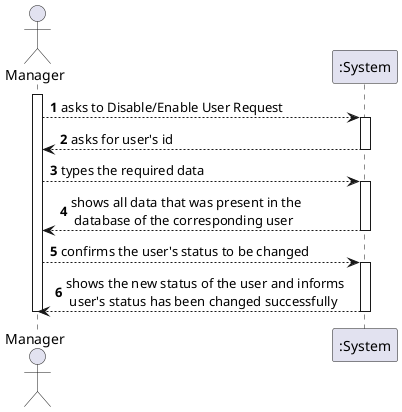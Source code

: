 @startuml
'https://plantuml.com/sequence-diagram
autonumber

actor Manager as Man

activate Man
Man--> ":System" : asks to Disable/Enable User Request

activate ":System"
":System"--> Man : asks for user's id
deactivate ":System"

Man--> ":System" : types the required data


activate ":System"
":System"-->Man : shows all data that was present in the \n database of the corresponding user
deactivate ":System"

Man --> ":System" : confirms the user's status to be changed


activate ":System"
":System" --> Man : shows the new status of the user and informs \n user's status has been changed successfully
deactivate ":System"


deactivate Man
@enduml